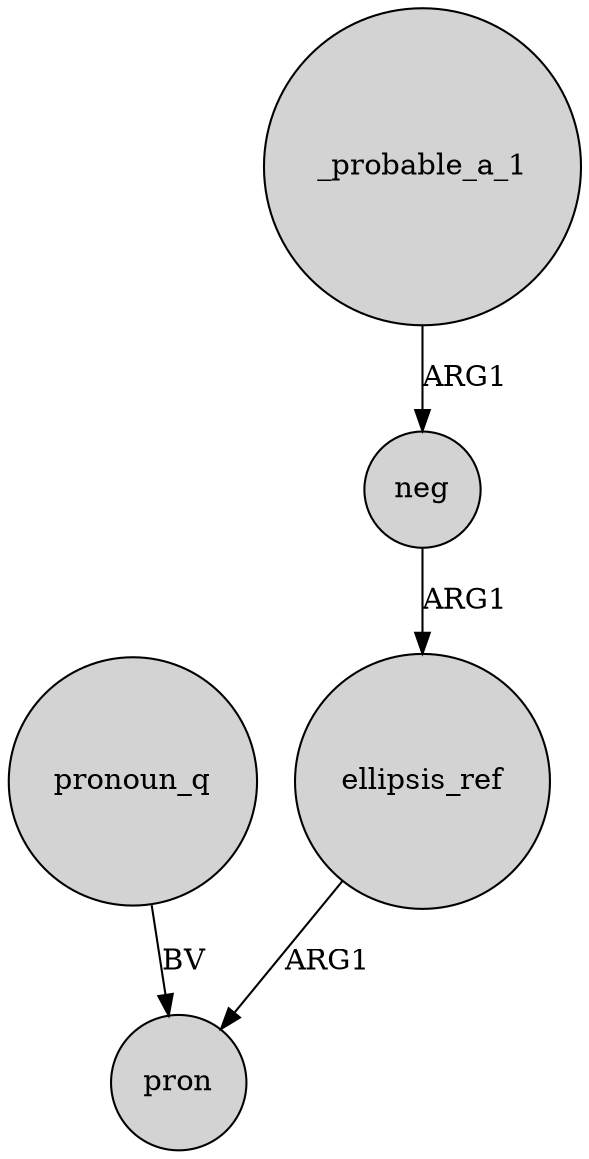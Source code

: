 digraph {
	node [shape=circle style=filled]
	neg -> ellipsis_ref [label=ARG1]
	ellipsis_ref -> pron [label=ARG1]
	_probable_a_1 -> neg [label=ARG1]
	pronoun_q -> pron [label=BV]
}

